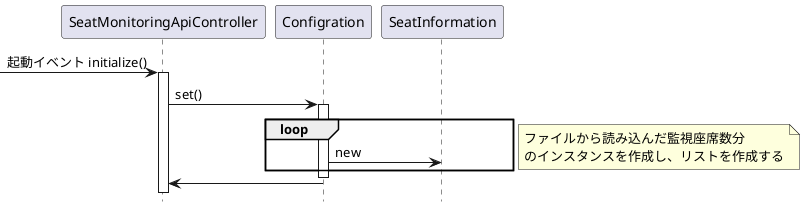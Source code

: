 @startuml SeatMonitoringAPI起動シーケンス図
hide footbox

participant "SeatMonitoringApiController" as SeatMonitoringApiController
participant "Configration" as Configration
participant "SeatInformation" as SeatInformation

-> SeatMonitoringApiController :起動イベント initialize()
activate SeatMonitoringApiController
SeatMonitoringApiController -> Configration : set()
activate Configration

loop
	Configration -> SeatInformation :new
end
note right
	ファイルから読み込んだ監視座席数分
	のインスタンスを作成し、リストを作成する
end note

deactivate Configration
SeatMonitoringApiController <- Configration
deactivate Configration

@enduml